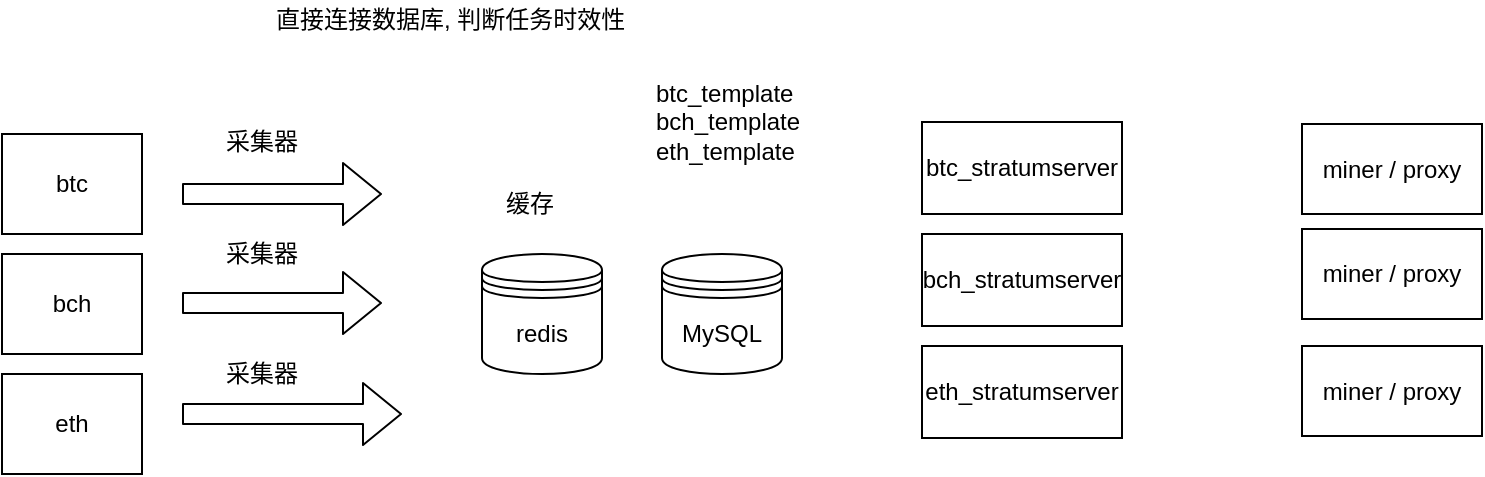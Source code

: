 <mxfile version="10.6.7" type="device"><diagram id="ytgKJdOlHSKYGSsWERQH" name="Page-1"><mxGraphModel dx="1634" dy="738" grid="1" gridSize="10" guides="1" tooltips="1" connect="1" arrows="1" fold="1" page="1" pageScale="1" pageWidth="827" pageHeight="1169" math="0" shadow="0"><root><mxCell id="0"/><mxCell id="1" parent="0"/><mxCell id="4H0USJZUzy3s9So04PB2-1" value="btc" style="rounded=0;whiteSpace=wrap;html=1;" vertex="1" parent="1"><mxGeometry x="260" y="210" width="70" height="50" as="geometry"/></mxCell><mxCell id="4H0USJZUzy3s9So04PB2-2" value="eth" style="rounded=0;whiteSpace=wrap;html=1;" vertex="1" parent="1"><mxGeometry x="260" y="330" width="70" height="50" as="geometry"/></mxCell><mxCell id="4H0USJZUzy3s9So04PB2-3" value="bch" style="rounded=0;whiteSpace=wrap;html=1;" vertex="1" parent="1"><mxGeometry x="260" y="270" width="70" height="50" as="geometry"/></mxCell><mxCell id="4H0USJZUzy3s9So04PB2-9" value="" style="shape=flexArrow;endArrow=classic;html=1;" edge="1" parent="1"><mxGeometry width="50" height="50" relative="1" as="geometry"><mxPoint x="350" y="240" as="sourcePoint"/><mxPoint x="450" y="240" as="targetPoint"/></mxGeometry></mxCell><mxCell id="4H0USJZUzy3s9So04PB2-10" value="" style="shape=flexArrow;endArrow=classic;html=1;" edge="1" parent="1"><mxGeometry width="50" height="50" relative="1" as="geometry"><mxPoint x="350" y="294.5" as="sourcePoint"/><mxPoint x="450" y="294.5" as="targetPoint"/></mxGeometry></mxCell><mxCell id="4H0USJZUzy3s9So04PB2-12" value="" style="shape=flexArrow;endArrow=classic;html=1;" edge="1" parent="1"><mxGeometry width="50" height="50" relative="1" as="geometry"><mxPoint x="350" y="350" as="sourcePoint"/><mxPoint x="460" y="350" as="targetPoint"/></mxGeometry></mxCell><mxCell id="4H0USJZUzy3s9So04PB2-13" value="采集器" style="text;html=1;resizable=0;points=[];autosize=1;align=left;verticalAlign=top;spacingTop=-4;" vertex="1" parent="1"><mxGeometry x="370" y="204" width="50" height="20" as="geometry"/></mxCell><mxCell id="4H0USJZUzy3s9So04PB2-14" value="采集器" style="text;html=1;resizable=0;points=[];autosize=1;align=left;verticalAlign=top;spacingTop=-4;" vertex="1" parent="1"><mxGeometry x="370" y="260" width="50" height="20" as="geometry"/></mxCell><mxCell id="4H0USJZUzy3s9So04PB2-15" value="采集器" style="text;html=1;resizable=0;points=[];autosize=1;align=left;verticalAlign=top;spacingTop=-4;" vertex="1" parent="1"><mxGeometry x="370" y="320" width="50" height="20" as="geometry"/></mxCell><mxCell id="4H0USJZUzy3s9So04PB2-16" value="MySQL" style="shape=datastore;whiteSpace=wrap;html=1;" vertex="1" parent="1"><mxGeometry x="590" y="270" width="60" height="60" as="geometry"/></mxCell><mxCell id="4H0USJZUzy3s9So04PB2-17" value="btc_template&lt;br&gt;bch_template&lt;br&gt;eth_template&lt;br&gt;" style="text;html=1;resizable=0;points=[];autosize=1;align=left;verticalAlign=top;spacingTop=-4;" vertex="1" parent="1"><mxGeometry x="585" y="180" width="90" height="40" as="geometry"/></mxCell><mxCell id="4H0USJZUzy3s9So04PB2-18" value="直接连接数据库, 判断任务时效性" style="text;html=1;resizable=0;points=[];autosize=1;align=left;verticalAlign=top;spacingTop=-4;" vertex="1" parent="1"><mxGeometry x="395" y="143" width="190" height="20" as="geometry"/></mxCell><mxCell id="4H0USJZUzy3s9So04PB2-22" value="redis" style="shape=datastore;whiteSpace=wrap;html=1;" vertex="1" parent="1"><mxGeometry x="500" y="270" width="60" height="60" as="geometry"/></mxCell><mxCell id="4H0USJZUzy3s9So04PB2-23" value="缓存" style="text;html=1;resizable=0;points=[];autosize=1;align=left;verticalAlign=top;spacingTop=-4;" vertex="1" parent="1"><mxGeometry x="510" y="235" width="40" height="20" as="geometry"/></mxCell><mxCell id="4H0USJZUzy3s9So04PB2-24" value="btc_stratumserver" style="rounded=0;whiteSpace=wrap;html=1;" vertex="1" parent="1"><mxGeometry x="720" y="204" width="100" height="46" as="geometry"/></mxCell><mxCell id="4H0USJZUzy3s9So04PB2-25" value="bch_stratumserver" style="rounded=0;whiteSpace=wrap;html=1;" vertex="1" parent="1"><mxGeometry x="720" y="260" width="100" height="46" as="geometry"/></mxCell><mxCell id="4H0USJZUzy3s9So04PB2-26" value="eth_stratumserver" style="rounded=0;whiteSpace=wrap;html=1;" vertex="1" parent="1"><mxGeometry x="720" y="316" width="100" height="46" as="geometry"/></mxCell><mxCell id="4H0USJZUzy3s9So04PB2-27" value="miner / proxy" style="rounded=0;whiteSpace=wrap;html=1;" vertex="1" parent="1"><mxGeometry x="910" y="205" width="90" height="45" as="geometry"/></mxCell><mxCell id="4H0USJZUzy3s9So04PB2-28" value="miner / proxy" style="rounded=0;whiteSpace=wrap;html=1;" vertex="1" parent="1"><mxGeometry x="910" y="257.5" width="90" height="45" as="geometry"/></mxCell><mxCell id="4H0USJZUzy3s9So04PB2-29" value="miner / proxy" style="rounded=0;whiteSpace=wrap;html=1;" vertex="1" parent="1"><mxGeometry x="910" y="316" width="90" height="45" as="geometry"/></mxCell></root></mxGraphModel></diagram></mxfile>